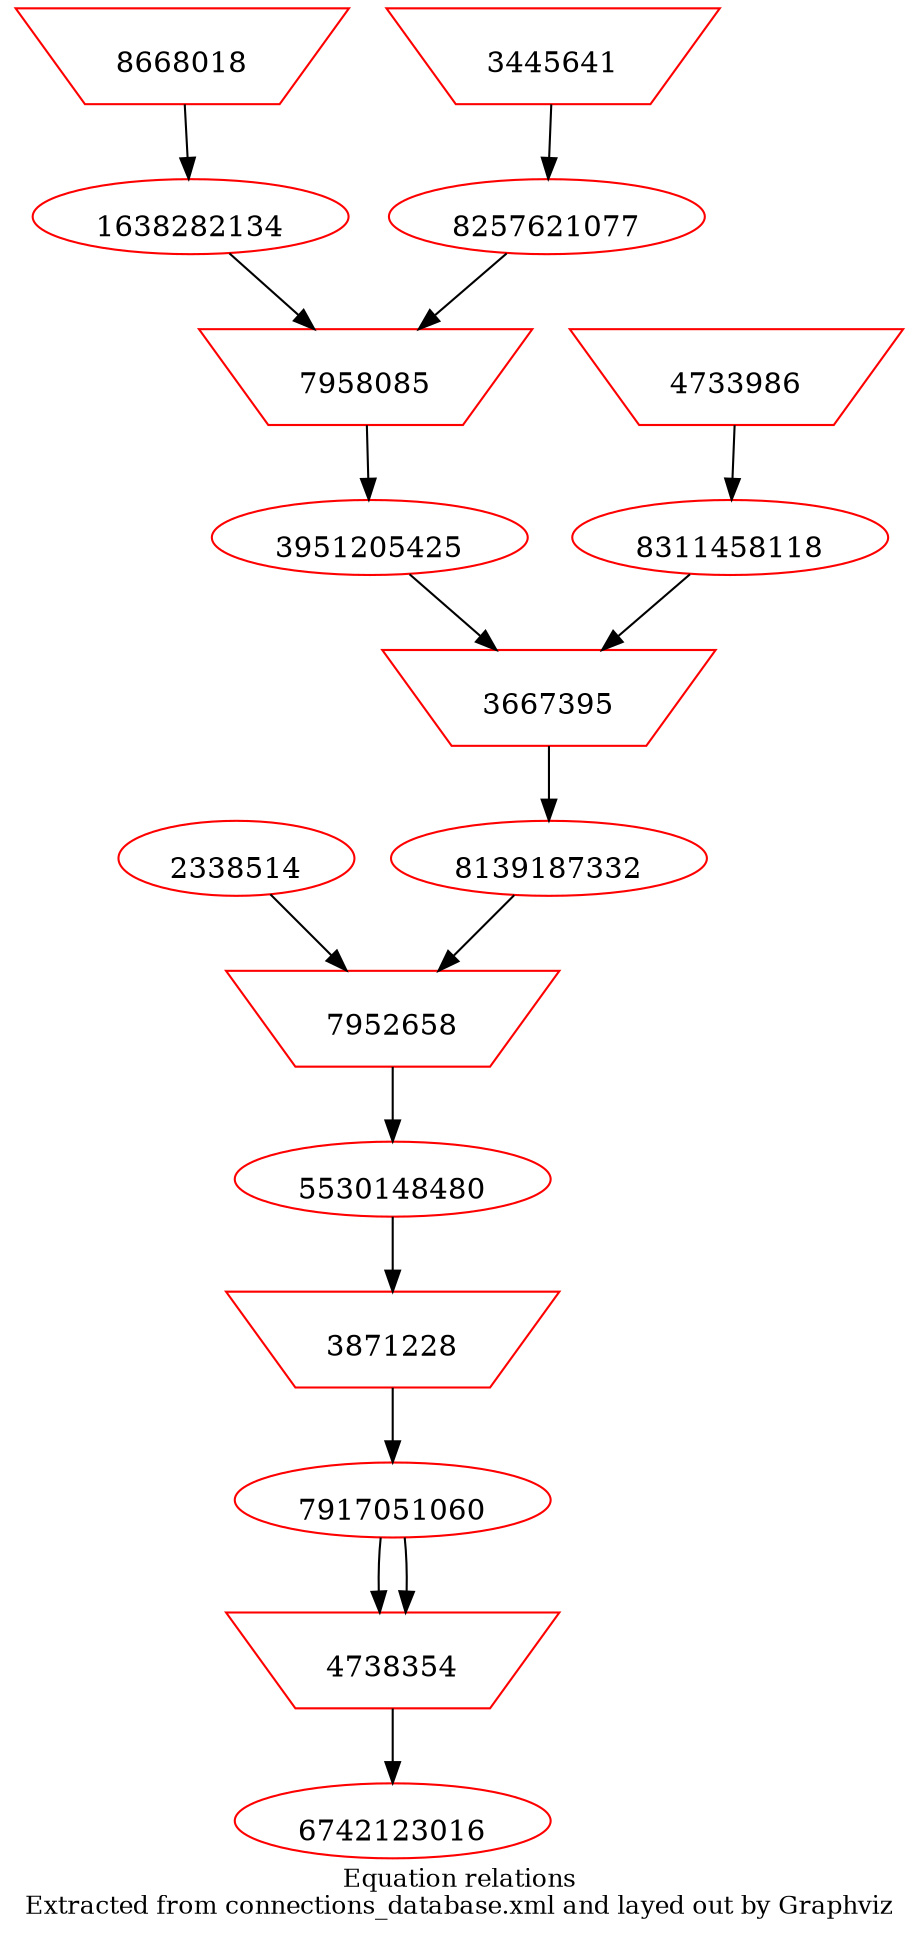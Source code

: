 # Graphviz
# date created: 20150805
# Command to produce output:
# neato -Tsvg thisfile.gv > out.svg
# http://www.graphviz.org/Gallery/directed/traffic_lights.gv.txt
# http://www.graphviz.org/content/traffic_lights
digraph physicsEquations {
overlap=false;
label="Equation relations\nExtracted from connections_database.xml and layed out by Graphviz";
fontsize=12;
2338514 [shape=ellipse,color=red,image="/Users/benpayne/version_controlled/proofofconcept/lib/images_feed_png/2338514.png",labelloc=b,URL="http://feed.com"];
6742123016 [shape=ellipse,color=red,image="/Users/benpayne/version_controlled/proofofconcept/lib/images_expression_png/6742123016.png",labelloc=b,URL="http://expre.com"];
1638282134 [shape=ellipse,color=red,image="/Users/benpayne/version_controlled/proofofconcept/lib/images_expression_png/1638282134.png",labelloc=b,URL="http://expre.com"];
3951205425 [shape=ellipse,color=red,image="/Users/benpayne/version_controlled/proofofconcept/lib/images_expression_png/3951205425.png",labelloc=b,URL="http://expre.com"];
8257621077 [shape=ellipse,color=red,image="/Users/benpayne/version_controlled/proofofconcept/lib/images_expression_png/8257621077.png",labelloc=b,URL="http://expre.com"];
8139187332 [shape=ellipse,color=red,image="/Users/benpayne/version_controlled/proofofconcept/lib/images_expression_png/8139187332.png",labelloc=b,URL="http://expre.com"];
5530148480 [shape=ellipse,color=red,image="/Users/benpayne/version_controlled/proofofconcept/lib/images_expression_png/5530148480.png",labelloc=b,URL="http://expre.com"];
8311458118 [shape=ellipse,color=red,image="/Users/benpayne/version_controlled/proofofconcept/lib/images_expression_png/8311458118.png",labelloc=b,URL="http://expre.com"];
7917051060 [shape=ellipse,color=red,image="/Users/benpayne/version_controlled/proofofconcept/lib/images_expression_png/7917051060.png",labelloc=b,URL="http://expre.com"];
8668018 [shape=invtrapezium,color=red,image="/Users/benpayne/version_controlled/proofofconcept/lib/images_infrule_png/declareInitialExpression.png",labelloc=b,URL="http://infrule.com"];
3667395 [shape=invtrapezium,color=red,image="/Users/benpayne/version_controlled/proofofconcept/lib/images_infrule_png/subLHSofExprXintoExprY.png",labelloc=b,URL="http://infrule.com"];
7952658 [shape=invtrapezium,color=red,image="/Users/benpayne/version_controlled/proofofconcept/lib/images_infrule_png/subtractXfromBothSides.png",labelloc=b,URL="http://infrule.com"];
3445641 [shape=invtrapezium,color=red,image="/Users/benpayne/version_controlled/proofofconcept/lib/images_infrule_png/declareInitialExpression.png",labelloc=b,URL="http://infrule.com"];
4733986 [shape=invtrapezium,color=red,image="/Users/benpayne/version_controlled/proofofconcept/lib/images_infrule_png/declareInitialExpression.png",labelloc=b,URL="http://infrule.com"];
4738354 [shape=invtrapezium,color=red,image="/Users/benpayne/version_controlled/proofofconcept/lib/images_infrule_png/multExprXbyExprY.png",labelloc=b,URL="http://infrule.com"];
7958085 [shape=invtrapezium,color=red,image="/Users/benpayne/version_controlled/proofofconcept/lib/images_infrule_png/subLHSofExprXintoExprY.png",labelloc=b,URL="http://infrule.com"];
3871228 [shape=invtrapezium,color=red,image="/Users/benpayne/version_controlled/proofofconcept/lib/images_infrule_png/swapLHSwithRHS.png",labelloc=b,URL="http://infrule.com"];
8668018 -> 1638282134;
3445641 -> 8257621077;
4733986 -> 8311458118;
1638282134 -> 7958085;
8257621077 -> 7958085;
7958085 -> 3951205425;
8311458118 -> 3667395;
3951205425 -> 3667395;
3667395 -> 8139187332;
2338514 -> 7952658;
8139187332 -> 7952658;
7952658 -> 5530148480;
5530148480 -> 3871228;
3871228 -> 7917051060;
7917051060 -> 4738354;
7917051060 -> 4738354;
4738354 -> 6742123016;
}
